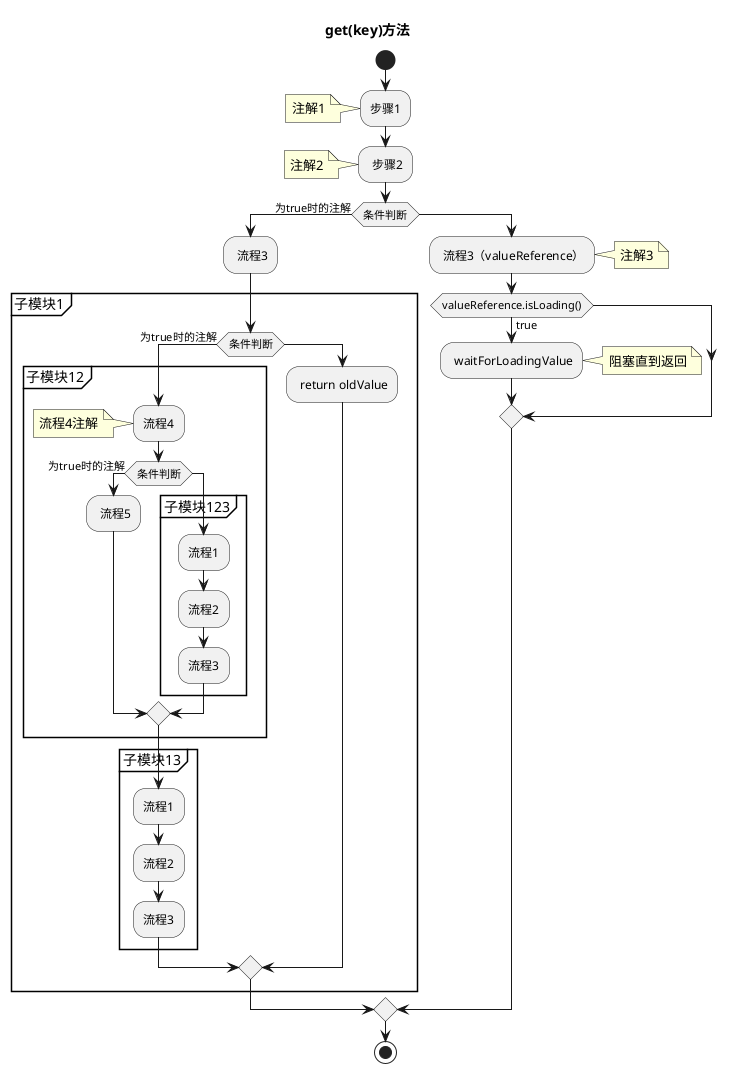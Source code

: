 @startuml
title get(key)方法

start
:步骤1;
note left: 注解1
: 步骤2;
note left: 注解2
 if(条件判断) then (为true时的注解)
       : 流程3;
       partition 子模块1 {
          if(条件判断) then (为true时的注解)
            partition 子模块12{
                :流程4;
                note left: 流程4注解
                if(条件判断) then (为true时的注解)
                   : 流程5;
                else
                   partition 子模块123 {
                                    :流程1;
                                    :流程2;
                                    :流程3;
                                  }
                endif
             }
            partition 子模块13{
                    :流程1;
                    :流程2;
                    :流程3;
            }
          else
            : return oldValue;
          endif
       }
 else
    : 流程3（valueReference）;
    note right: 注解3
       if(valueReference.isLoading()) then (true)
       : waitForLoadingValue;
       note right: 阻塞直到返回
       endif;
 endif;
stop
@enduml
